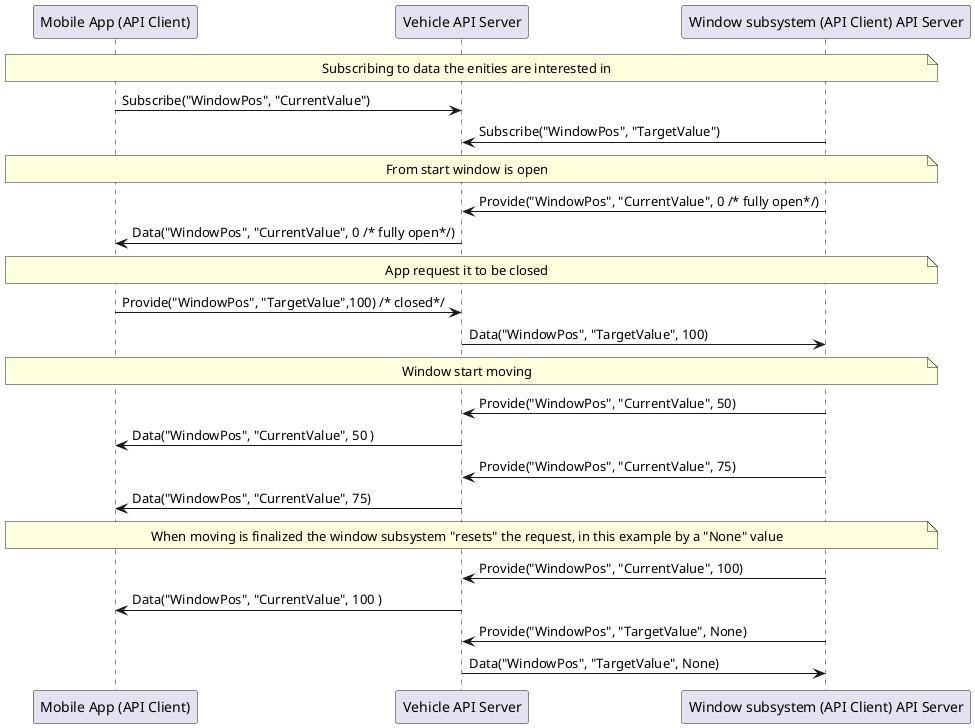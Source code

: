 
@startuml
participant "Mobile App (API Client)" as App
participant "Vehicle API Server" as VehicleServer
participant "Window subsystem (API Client) API Server" as Window

note across: Subscribing to data the enities are interested in
App -> VehicleServer : Subscribe("WindowPos", "CurrentValue")
VehicleServer <- Window : Subscribe("WindowPos", "TargetValue")

note across: From start window is open
VehicleServer <- Window : Provide("WindowPos", "CurrentValue", 0 /* fully open*/)
App <- VehicleServer : Data("WindowPos", "CurrentValue", 0 /* fully open*/)

note across: App request it to be closed
App -> VehicleServer : Provide("WindowPos", "TargetValue",100) /* closed*/
VehicleServer -> Window : Data("WindowPos", "TargetValue", 100)

note across: Window start moving
VehicleServer <- Window : Provide("WindowPos", "CurrentValue", 50)
App <- VehicleServer : Data("WindowPos", "CurrentValue", 50 )
VehicleServer <- Window : Provide("WindowPos", "CurrentValue", 75)
App <- VehicleServer : Data("WindowPos", "CurrentValue", 75)


note across: When moving is finalized the window subsystem "resets" the request, in this example by a "None" value
VehicleServer <- Window : Provide("WindowPos", "CurrentValue", 100)
App <- VehicleServer : Data("WindowPos", "CurrentValue", 100 )
VehicleServer <- Window : Provide("WindowPos", "TargetValue", None)
VehicleServer -> Window : Data("WindowPos", "TargetValue", None)


@enduml

